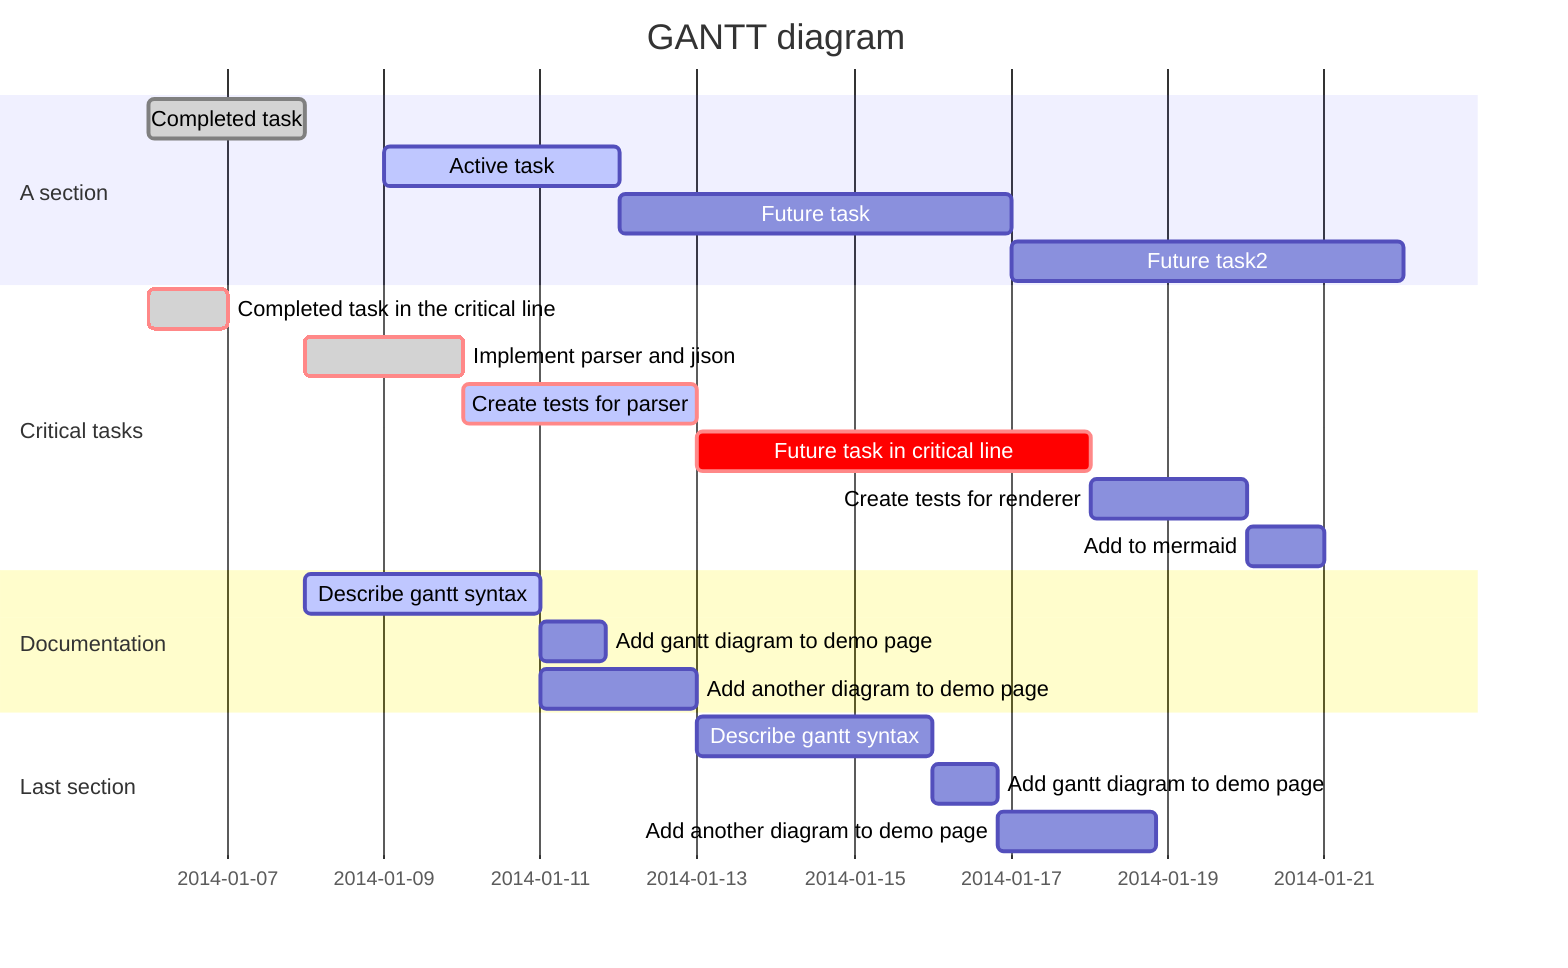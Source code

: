 gantt
dateFormat  YYYY-MM-DD
title GANTT diagram

section A section
Completed task            :done,    des1, 2014-01-06,2014-01-08
Active task               :active,  des2, 2014-01-09, 3d
Future task               :         des3, after des2, 5d
Future task2              :         des4, after des3, 5d

section Critical tasks
Completed task in the critical line :crit, done, 2014-01-06,24h
Implement parser and jison          :crit, done, after des1, 2d
Create tests for parser             :crit, active, 3d
Future task in critical line        :crit, 5d
Create tests for renderer           :2d
Add to mermaid                      :1d

section Documentation
Describe gantt syntax               :active, a1, after des1, 3d
Add gantt diagram to demo page      :after a1  , 20h
Add another diagram to demo page    :doc1, after a1  , 48h

section Last section
Describe gantt syntax               :after doc1, 3d
Add gantt diagram to demo page      : 20h
Add another diagram to demo page    : 48h